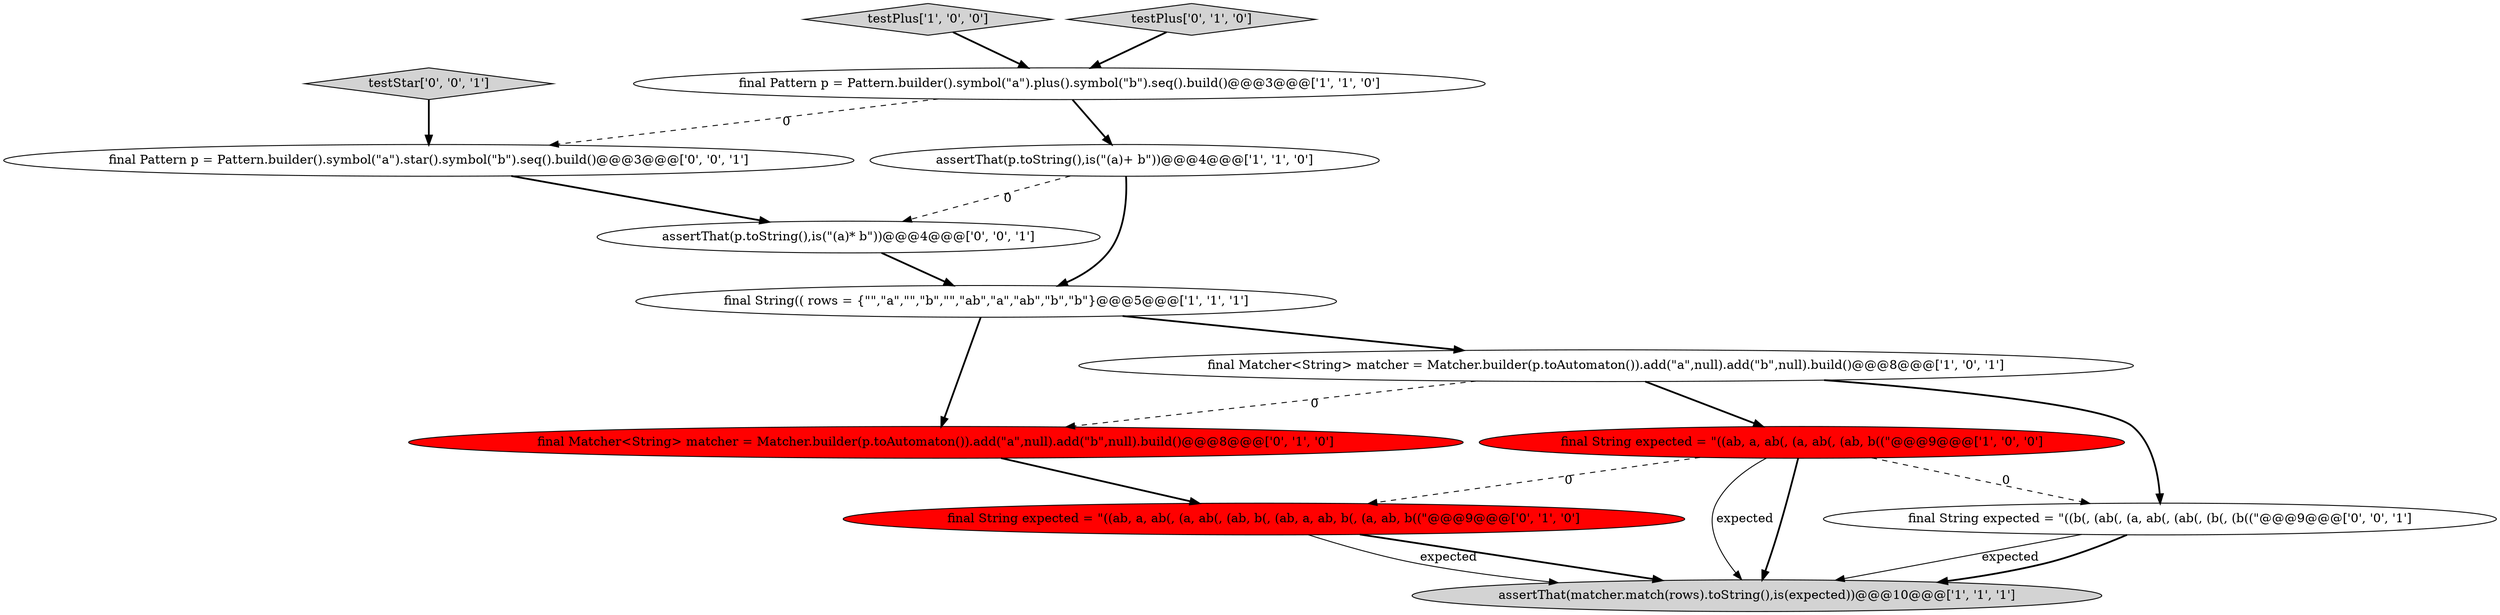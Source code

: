 digraph {
13 [style = filled, label = "final Pattern p = Pattern.builder().symbol(\"a\").star().symbol(\"b\").seq().build()@@@3@@@['0', '0', '1']", fillcolor = white, shape = ellipse image = "AAA0AAABBB3BBB"];
9 [style = filled, label = "final String expected = \"((ab, a, ab(, (a, ab(, (ab, b(, (ab, a, ab, b(, (a, ab, b((\"@@@9@@@['0', '1', '0']", fillcolor = red, shape = ellipse image = "AAA1AAABBB2BBB"];
12 [style = filled, label = "final String expected = \"((b(, (ab(, (a, ab(, (ab(, (b(, (b((\"@@@9@@@['0', '0', '1']", fillcolor = white, shape = ellipse image = "AAA0AAABBB3BBB"];
8 [style = filled, label = "final Matcher<String> matcher = Matcher.builder(p.toAutomaton()).add(\"a\",null).add(\"b\",null).build()@@@8@@@['0', '1', '0']", fillcolor = red, shape = ellipse image = "AAA1AAABBB2BBB"];
10 [style = filled, label = "testStar['0', '0', '1']", fillcolor = lightgray, shape = diamond image = "AAA0AAABBB3BBB"];
1 [style = filled, label = "final String expected = \"((ab, a, ab(, (a, ab(, (ab, b((\"@@@9@@@['1', '0', '0']", fillcolor = red, shape = ellipse image = "AAA1AAABBB1BBB"];
5 [style = filled, label = "final String(( rows = {\"\",\"a\",\"\",\"b\",\"\",\"ab\",\"a\",\"ab\",\"b\",\"b\"}@@@5@@@['1', '1', '1']", fillcolor = white, shape = ellipse image = "AAA0AAABBB1BBB"];
2 [style = filled, label = "testPlus['1', '0', '0']", fillcolor = lightgray, shape = diamond image = "AAA0AAABBB1BBB"];
7 [style = filled, label = "testPlus['0', '1', '0']", fillcolor = lightgray, shape = diamond image = "AAA0AAABBB2BBB"];
3 [style = filled, label = "final Matcher<String> matcher = Matcher.builder(p.toAutomaton()).add(\"a\",null).add(\"b\",null).build()@@@8@@@['1', '0', '1']", fillcolor = white, shape = ellipse image = "AAA0AAABBB1BBB"];
11 [style = filled, label = "assertThat(p.toString(),is(\"(a)* b\"))@@@4@@@['0', '0', '1']", fillcolor = white, shape = ellipse image = "AAA0AAABBB3BBB"];
6 [style = filled, label = "assertThat(matcher.match(rows).toString(),is(expected))@@@10@@@['1', '1', '1']", fillcolor = lightgray, shape = ellipse image = "AAA0AAABBB1BBB"];
0 [style = filled, label = "assertThat(p.toString(),is(\"(a)+ b\"))@@@4@@@['1', '1', '0']", fillcolor = white, shape = ellipse image = "AAA0AAABBB1BBB"];
4 [style = filled, label = "final Pattern p = Pattern.builder().symbol(\"a\").plus().symbol(\"b\").seq().build()@@@3@@@['1', '1', '0']", fillcolor = white, shape = ellipse image = "AAA0AAABBB1BBB"];
5->3 [style = bold, label=""];
5->8 [style = bold, label=""];
3->1 [style = bold, label=""];
12->6 [style = solid, label="expected"];
1->9 [style = dashed, label="0"];
0->11 [style = dashed, label="0"];
7->4 [style = bold, label=""];
3->12 [style = bold, label=""];
12->6 [style = bold, label=""];
2->4 [style = bold, label=""];
13->11 [style = bold, label=""];
9->6 [style = bold, label=""];
4->0 [style = bold, label=""];
1->12 [style = dashed, label="0"];
11->5 [style = bold, label=""];
1->6 [style = bold, label=""];
10->13 [style = bold, label=""];
8->9 [style = bold, label=""];
3->8 [style = dashed, label="0"];
9->6 [style = solid, label="expected"];
4->13 [style = dashed, label="0"];
1->6 [style = solid, label="expected"];
0->5 [style = bold, label=""];
}
